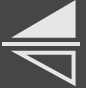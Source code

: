 <mxfile version="24.2.5" type="device">
  <diagram name="第 1 页" id="ewl9boTtj5eG1xmZE2dz">
    <mxGraphModel dx="98" dy="63" grid="1" gridSize="3.937" guides="1" tooltips="1" connect="1" arrows="1" fold="1" page="1" pageScale="1" pageWidth="48" pageHeight="48" background="#464647" math="0" shadow="0">
      <root>
        <mxCell id="0" />
        <mxCell id="1" parent="0" />
        <mxCell id="tneqvr_D7_-3OC6fO03h-1" value="" style="endArrow=none;html=1;rounded=0;strokeColor=#E6E6E6;strokeWidth=2;" parent="1" edge="1">
          <mxGeometry width="50" height="50" relative="1" as="geometry">
            <mxPoint x="43" y="24" as="sourcePoint" />
            <mxPoint x="4" y="24" as="targetPoint" />
          </mxGeometry>
        </mxCell>
        <mxCell id="tneqvr_D7_-3OC6fO03h-4" value="" style="verticalLabelPosition=bottom;verticalAlign=top;html=1;shape=mxgraph.basic.orthogonal_triangle;flipH=0;fillColor=#E6E6E6;strokeColor=#E6E6E6;strokeWidth=2;rotation=-90;container=0;" parent="1" vertex="1">
          <mxGeometry x="17.94" y="-2" width="16.13" height="27.56" as="geometry" />
        </mxCell>
        <mxCell id="CQysKRkSlJ56ArCMx3Cn-2" value="" style="verticalLabelPosition=bottom;verticalAlign=top;html=1;shape=mxgraph.basic.orthogonal_triangle;flipH=1;fillColor=none;strokeColor=#E6E6E6;strokeWidth=2;rotation=-90;container=0;flipV=0;" vertex="1" parent="1">
          <mxGeometry x="18.47" y="22.09" width="15.07" height="27.56" as="geometry" />
        </mxCell>
      </root>
    </mxGraphModel>
  </diagram>
</mxfile>
